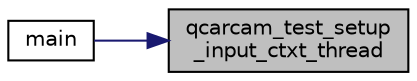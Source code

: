 digraph "qcarcam_test_setup_input_ctxt_thread"
{
 // LATEX_PDF_SIZE
  edge [fontname="Helvetica",fontsize="10",labelfontname="Helvetica",labelfontsize="10"];
  node [fontname="Helvetica",fontsize="10",shape=record];
  rankdir="RL";
  Node1 [label="qcarcam_test_setup\l_input_ctxt_thread",height=0.2,width=0.4,color="black", fillcolor="grey75", style="filled", fontcolor="black",tooltip=" "];
  Node1 -> Node2 [dir="back",color="midnightblue",fontsize="10",style="solid"];
  Node2 [label="main",height=0.2,width=0.4,color="black", fillcolor="white", style="filled",URL="$qcarcam__test_8cpp.html#a3c04138a5bfe5d72780bb7e82a18e627",tooltip=" "];
}
